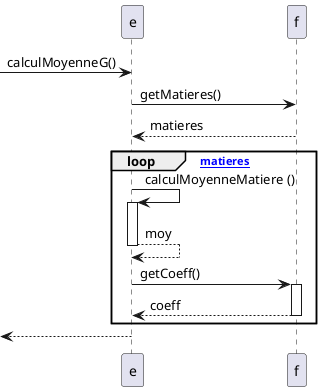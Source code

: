 @startuml

-> e : calculMoyenneG()
e -> f : getMatieres()
return matieres
loop [matieres]

e -> e ++: calculMoyenneMatiere ()
return moy
e -> f ++ : getCoeff()
return coeff
end
 <-- e
@enduml